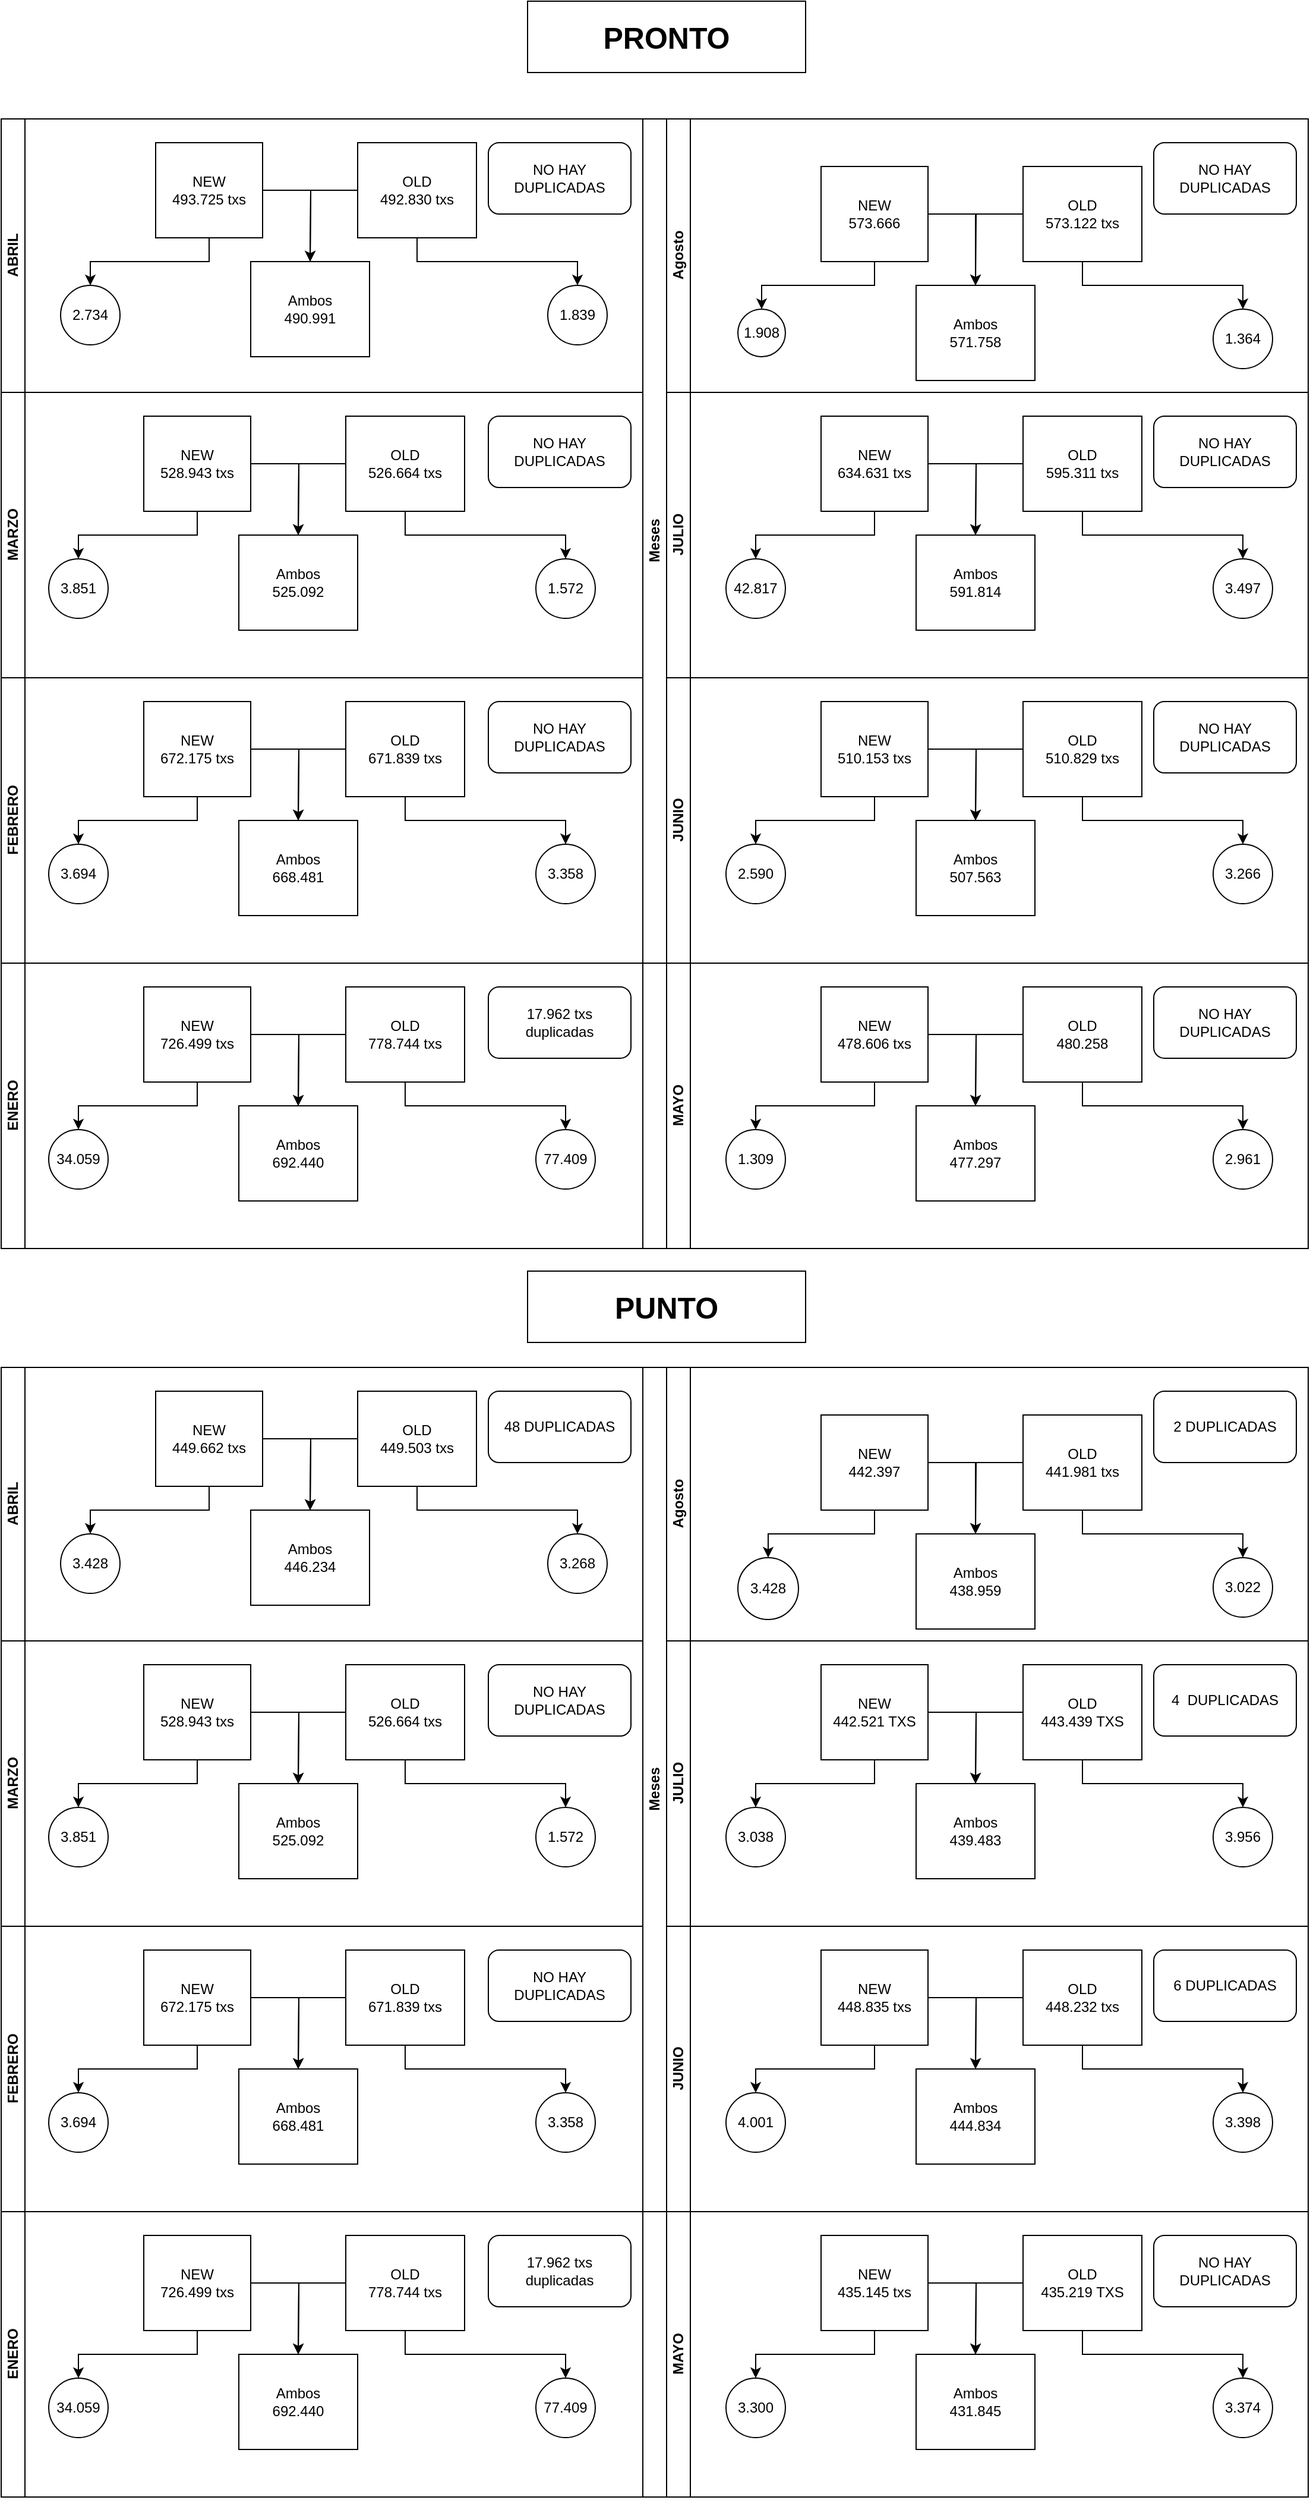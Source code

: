 <mxfile version="21.7.5" type="github">
  <diagram id="prtHgNgQTEPvFCAcTncT" name="Page-1">
    <mxGraphModel dx="1416" dy="818" grid="0" gridSize="10" guides="1" tooltips="1" connect="1" arrows="1" fold="1" page="0" pageScale="1" pageWidth="827" pageHeight="1169" background="#FFFFFF" math="0" shadow="0">
      <root>
        <mxCell id="0" />
        <mxCell id="1" parent="0" />
        <mxCell id="dNxyNK7c78bLwvsdeMH5-19" value="Meses" style="swimlane;html=1;childLayout=stackLayout;resizeParent=1;resizeParentMax=0;horizontal=0;startSize=20;horizontalStack=0;" parent="1" vertex="1">
          <mxGeometry x="120" y="130" width="560" height="710" as="geometry" />
        </mxCell>
        <mxCell id="dNxyNK7c78bLwvsdeMH5-20" value="Agosto" style="swimlane;html=1;startSize=20;horizontal=0;" parent="dNxyNK7c78bLwvsdeMH5-19" vertex="1">
          <mxGeometry x="20" width="540" height="230" as="geometry">
            <mxRectangle x="20" width="430" height="30" as="alternateBounds" />
          </mxGeometry>
        </mxCell>
        <mxCell id="dNxyNK7c78bLwvsdeMH5-23" value="1.908" style="ellipse;whiteSpace=wrap;html=1;" parent="dNxyNK7c78bLwvsdeMH5-20" vertex="1">
          <mxGeometry x="60" y="160" width="40" height="40" as="geometry" />
        </mxCell>
        <mxCell id="cmb3pofcOGrc_Z4E56Mk-3" style="edgeStyle=orthogonalEdgeStyle;rounded=0;orthogonalLoop=1;jettySize=auto;html=1;exitX=0.5;exitY=1;exitDx=0;exitDy=0;entryX=0.5;entryY=0;entryDx=0;entryDy=0;" parent="dNxyNK7c78bLwvsdeMH5-20" source="dNxyNK7c78bLwvsdeMH5-24" target="dNxyNK7c78bLwvsdeMH5-23" edge="1">
          <mxGeometry relative="1" as="geometry" />
        </mxCell>
        <mxCell id="cmb3pofcOGrc_Z4E56Mk-10" style="edgeStyle=orthogonalEdgeStyle;rounded=0;orthogonalLoop=1;jettySize=auto;html=1;exitX=1;exitY=0.5;exitDx=0;exitDy=0;entryX=0.5;entryY=0;entryDx=0;entryDy=0;" parent="dNxyNK7c78bLwvsdeMH5-20" source="dNxyNK7c78bLwvsdeMH5-24" target="cmb3pofcOGrc_Z4E56Mk-6" edge="1">
          <mxGeometry relative="1" as="geometry" />
        </mxCell>
        <mxCell id="dNxyNK7c78bLwvsdeMH5-24" value="NEW&lt;br&gt;573.666" style="rounded=0;whiteSpace=wrap;html=1;fontFamily=Helvetica;fontSize=12;fontColor=#000000;align=center;" parent="dNxyNK7c78bLwvsdeMH5-20" vertex="1">
          <mxGeometry x="130" y="40" width="90" height="80" as="geometry" />
        </mxCell>
        <mxCell id="cmb3pofcOGrc_Z4E56Mk-5" style="edgeStyle=orthogonalEdgeStyle;rounded=0;orthogonalLoop=1;jettySize=auto;html=1;exitX=0.5;exitY=1;exitDx=0;exitDy=0;entryX=0.5;entryY=0;entryDx=0;entryDy=0;" parent="dNxyNK7c78bLwvsdeMH5-20" source="dNxyNK7c78bLwvsdeMH5-30" target="dNxyNK7c78bLwvsdeMH5-32" edge="1">
          <mxGeometry relative="1" as="geometry" />
        </mxCell>
        <mxCell id="cmb3pofcOGrc_Z4E56Mk-11" style="edgeStyle=orthogonalEdgeStyle;rounded=0;orthogonalLoop=1;jettySize=auto;html=1;exitX=0;exitY=0.5;exitDx=0;exitDy=0;" parent="dNxyNK7c78bLwvsdeMH5-20" source="dNxyNK7c78bLwvsdeMH5-30" edge="1">
          <mxGeometry relative="1" as="geometry">
            <mxPoint x="260" y="140" as="targetPoint" />
          </mxGeometry>
        </mxCell>
        <mxCell id="dNxyNK7c78bLwvsdeMH5-30" value="OLD&lt;br&gt;573.122&amp;nbsp;txs" style="rounded=0;whiteSpace=wrap;html=1;fontFamily=Helvetica;fontSize=12;fontColor=#000000;align=center;" parent="dNxyNK7c78bLwvsdeMH5-20" vertex="1">
          <mxGeometry x="300" y="40" width="100" height="80" as="geometry" />
        </mxCell>
        <mxCell id="dNxyNK7c78bLwvsdeMH5-32" value="1.364" style="ellipse;whiteSpace=wrap;html=1;" parent="dNxyNK7c78bLwvsdeMH5-20" vertex="1">
          <mxGeometry x="460" y="160" width="50" height="50" as="geometry" />
        </mxCell>
        <mxCell id="cmb3pofcOGrc_Z4E56Mk-6" value="Ambos&lt;br&gt;571.758" style="rounded=0;whiteSpace=wrap;html=1;fontFamily=Helvetica;fontSize=12;fontColor=#000000;align=center;" parent="dNxyNK7c78bLwvsdeMH5-20" vertex="1">
          <mxGeometry x="210" y="140" width="100" height="80" as="geometry" />
        </mxCell>
        <mxCell id="cmb3pofcOGrc_Z4E56Mk-22" value="NO HAY DUPLICADAS" style="rounded=1;whiteSpace=wrap;html=1;" parent="dNxyNK7c78bLwvsdeMH5-20" vertex="1">
          <mxGeometry x="410" y="20" width="120" height="60" as="geometry" />
        </mxCell>
        <mxCell id="dNxyNK7c78bLwvsdeMH5-21" value="JULIO&lt;br&gt;" style="swimlane;html=1;startSize=20;horizontal=0;" parent="dNxyNK7c78bLwvsdeMH5-19" vertex="1">
          <mxGeometry x="20" y="230" width="540" height="240" as="geometry" />
        </mxCell>
        <mxCell id="cmb3pofcOGrc_Z4E56Mk-13" value="42.817" style="ellipse;whiteSpace=wrap;html=1;" parent="dNxyNK7c78bLwvsdeMH5-21" vertex="1">
          <mxGeometry x="50" y="140" width="50" height="50" as="geometry" />
        </mxCell>
        <mxCell id="cmb3pofcOGrc_Z4E56Mk-14" style="edgeStyle=orthogonalEdgeStyle;rounded=0;orthogonalLoop=1;jettySize=auto;html=1;exitX=0.5;exitY=1;exitDx=0;exitDy=0;entryX=0.5;entryY=0;entryDx=0;entryDy=0;" parent="dNxyNK7c78bLwvsdeMH5-21" source="cmb3pofcOGrc_Z4E56Mk-16" target="cmb3pofcOGrc_Z4E56Mk-13" edge="1">
          <mxGeometry relative="1" as="geometry" />
        </mxCell>
        <mxCell id="cmb3pofcOGrc_Z4E56Mk-15" style="edgeStyle=orthogonalEdgeStyle;rounded=0;orthogonalLoop=1;jettySize=auto;html=1;exitX=1;exitY=0.5;exitDx=0;exitDy=0;entryX=0.5;entryY=0;entryDx=0;entryDy=0;" parent="dNxyNK7c78bLwvsdeMH5-21" source="cmb3pofcOGrc_Z4E56Mk-16" edge="1">
          <mxGeometry relative="1" as="geometry">
            <mxPoint x="260" y="120" as="targetPoint" />
          </mxGeometry>
        </mxCell>
        <mxCell id="cmb3pofcOGrc_Z4E56Mk-16" value="NEW&lt;br&gt;634.631 txs" style="rounded=0;whiteSpace=wrap;html=1;fontFamily=Helvetica;fontSize=12;fontColor=#000000;align=center;" parent="dNxyNK7c78bLwvsdeMH5-21" vertex="1">
          <mxGeometry x="130" y="20" width="90" height="80" as="geometry" />
        </mxCell>
        <mxCell id="cmb3pofcOGrc_Z4E56Mk-18" style="edgeStyle=orthogonalEdgeStyle;rounded=0;orthogonalLoop=1;jettySize=auto;html=1;exitX=0;exitY=0.5;exitDx=0;exitDy=0;" parent="dNxyNK7c78bLwvsdeMH5-21" source="cmb3pofcOGrc_Z4E56Mk-19" edge="1">
          <mxGeometry relative="1" as="geometry">
            <mxPoint x="260" y="120" as="targetPoint" />
          </mxGeometry>
        </mxCell>
        <mxCell id="cmb3pofcOGrc_Z4E56Mk-19" value="OLD&lt;br&gt;595.311 txs" style="rounded=0;whiteSpace=wrap;html=1;fontFamily=Helvetica;fontSize=12;fontColor=#000000;align=center;" parent="dNxyNK7c78bLwvsdeMH5-21" vertex="1">
          <mxGeometry x="300" y="20" width="100" height="80" as="geometry" />
        </mxCell>
        <mxCell id="cmb3pofcOGrc_Z4E56Mk-20" value="3.497" style="ellipse;whiteSpace=wrap;html=1;" parent="dNxyNK7c78bLwvsdeMH5-21" vertex="1">
          <mxGeometry x="460" y="140" width="50" height="50" as="geometry" />
        </mxCell>
        <mxCell id="cmb3pofcOGrc_Z4E56Mk-17" style="edgeStyle=orthogonalEdgeStyle;rounded=0;orthogonalLoop=1;jettySize=auto;html=1;exitX=0.5;exitY=1;exitDx=0;exitDy=0;entryX=0.5;entryY=0;entryDx=0;entryDy=0;" parent="dNxyNK7c78bLwvsdeMH5-21" source="cmb3pofcOGrc_Z4E56Mk-19" target="cmb3pofcOGrc_Z4E56Mk-20" edge="1">
          <mxGeometry relative="1" as="geometry" />
        </mxCell>
        <mxCell id="cmb3pofcOGrc_Z4E56Mk-23" value="NO HAY DUPLICADAS" style="rounded=1;whiteSpace=wrap;html=1;" parent="dNxyNK7c78bLwvsdeMH5-21" vertex="1">
          <mxGeometry x="410" y="20" width="120" height="60" as="geometry" />
        </mxCell>
        <mxCell id="cmb3pofcOGrc_Z4E56Mk-24" value="Ambos&lt;br&gt;591.814" style="rounded=0;whiteSpace=wrap;html=1;fontFamily=Helvetica;fontSize=12;fontColor=#000000;align=center;" parent="dNxyNK7c78bLwvsdeMH5-21" vertex="1">
          <mxGeometry x="210" y="120" width="100" height="80" as="geometry" />
        </mxCell>
        <mxCell id="dNxyNK7c78bLwvsdeMH5-22" value="JUNIO" style="swimlane;html=1;startSize=20;horizontal=0;" parent="dNxyNK7c78bLwvsdeMH5-19" vertex="1">
          <mxGeometry x="20" y="470" width="540" height="240" as="geometry" />
        </mxCell>
        <mxCell id="cmb3pofcOGrc_Z4E56Mk-25" value="2.590" style="ellipse;whiteSpace=wrap;html=1;" parent="dNxyNK7c78bLwvsdeMH5-22" vertex="1">
          <mxGeometry x="50" y="140" width="50" height="50" as="geometry" />
        </mxCell>
        <mxCell id="cmb3pofcOGrc_Z4E56Mk-26" style="edgeStyle=orthogonalEdgeStyle;rounded=0;orthogonalLoop=1;jettySize=auto;html=1;exitX=0.5;exitY=1;exitDx=0;exitDy=0;entryX=0.5;entryY=0;entryDx=0;entryDy=0;" parent="dNxyNK7c78bLwvsdeMH5-22" source="cmb3pofcOGrc_Z4E56Mk-28" target="cmb3pofcOGrc_Z4E56Mk-25" edge="1">
          <mxGeometry relative="1" as="geometry" />
        </mxCell>
        <mxCell id="cmb3pofcOGrc_Z4E56Mk-27" style="edgeStyle=orthogonalEdgeStyle;rounded=0;orthogonalLoop=1;jettySize=auto;html=1;exitX=1;exitY=0.5;exitDx=0;exitDy=0;entryX=0.5;entryY=0;entryDx=0;entryDy=0;" parent="dNxyNK7c78bLwvsdeMH5-22" source="cmb3pofcOGrc_Z4E56Mk-28" edge="1">
          <mxGeometry relative="1" as="geometry">
            <mxPoint x="260" y="120" as="targetPoint" />
          </mxGeometry>
        </mxCell>
        <mxCell id="cmb3pofcOGrc_Z4E56Mk-28" value="NEW&lt;br&gt;510.153 txs" style="rounded=0;whiteSpace=wrap;html=1;fontFamily=Helvetica;fontSize=12;fontColor=#000000;align=center;" parent="dNxyNK7c78bLwvsdeMH5-22" vertex="1">
          <mxGeometry x="130" y="20" width="90" height="80" as="geometry" />
        </mxCell>
        <mxCell id="cmb3pofcOGrc_Z4E56Mk-29" style="edgeStyle=orthogonalEdgeStyle;rounded=0;orthogonalLoop=1;jettySize=auto;html=1;exitX=0;exitY=0.5;exitDx=0;exitDy=0;" parent="dNxyNK7c78bLwvsdeMH5-22" source="cmb3pofcOGrc_Z4E56Mk-30" edge="1">
          <mxGeometry relative="1" as="geometry">
            <mxPoint x="260" y="120" as="targetPoint" />
          </mxGeometry>
        </mxCell>
        <mxCell id="cmb3pofcOGrc_Z4E56Mk-30" value="OLD&lt;br&gt;510.829 txs" style="rounded=0;whiteSpace=wrap;html=1;fontFamily=Helvetica;fontSize=12;fontColor=#000000;align=center;" parent="dNxyNK7c78bLwvsdeMH5-22" vertex="1">
          <mxGeometry x="300" y="20" width="100" height="80" as="geometry" />
        </mxCell>
        <mxCell id="cmb3pofcOGrc_Z4E56Mk-31" value="3.266" style="ellipse;whiteSpace=wrap;html=1;" parent="dNxyNK7c78bLwvsdeMH5-22" vertex="1">
          <mxGeometry x="460" y="140" width="50" height="50" as="geometry" />
        </mxCell>
        <mxCell id="cmb3pofcOGrc_Z4E56Mk-32" style="edgeStyle=orthogonalEdgeStyle;rounded=0;orthogonalLoop=1;jettySize=auto;html=1;exitX=0.5;exitY=1;exitDx=0;exitDy=0;entryX=0.5;entryY=0;entryDx=0;entryDy=0;" parent="dNxyNK7c78bLwvsdeMH5-22" source="cmb3pofcOGrc_Z4E56Mk-30" target="cmb3pofcOGrc_Z4E56Mk-31" edge="1">
          <mxGeometry relative="1" as="geometry" />
        </mxCell>
        <mxCell id="cmb3pofcOGrc_Z4E56Mk-33" value="NO HAY DUPLICADAS" style="rounded=1;whiteSpace=wrap;html=1;" parent="dNxyNK7c78bLwvsdeMH5-22" vertex="1">
          <mxGeometry x="410" y="20" width="120" height="60" as="geometry" />
        </mxCell>
        <mxCell id="cmb3pofcOGrc_Z4E56Mk-34" value="Ambos&lt;br&gt;507.563" style="rounded=0;whiteSpace=wrap;html=1;fontFamily=Helvetica;fontSize=12;fontColor=#000000;align=center;" parent="dNxyNK7c78bLwvsdeMH5-22" vertex="1">
          <mxGeometry x="210" y="120" width="100" height="80" as="geometry" />
        </mxCell>
        <mxCell id="cmb3pofcOGrc_Z4E56Mk-35" value="MAYO" style="swimlane;html=1;startSize=20;horizontal=0;" parent="1" vertex="1">
          <mxGeometry x="140" y="840" width="540" height="240" as="geometry" />
        </mxCell>
        <mxCell id="cmb3pofcOGrc_Z4E56Mk-36" value="1.309" style="ellipse;whiteSpace=wrap;html=1;" parent="cmb3pofcOGrc_Z4E56Mk-35" vertex="1">
          <mxGeometry x="50" y="140" width="50" height="50" as="geometry" />
        </mxCell>
        <mxCell id="cmb3pofcOGrc_Z4E56Mk-37" style="edgeStyle=orthogonalEdgeStyle;rounded=0;orthogonalLoop=1;jettySize=auto;html=1;exitX=0.5;exitY=1;exitDx=0;exitDy=0;entryX=0.5;entryY=0;entryDx=0;entryDy=0;" parent="cmb3pofcOGrc_Z4E56Mk-35" source="cmb3pofcOGrc_Z4E56Mk-39" target="cmb3pofcOGrc_Z4E56Mk-36" edge="1">
          <mxGeometry relative="1" as="geometry" />
        </mxCell>
        <mxCell id="cmb3pofcOGrc_Z4E56Mk-38" style="edgeStyle=orthogonalEdgeStyle;rounded=0;orthogonalLoop=1;jettySize=auto;html=1;exitX=1;exitY=0.5;exitDx=0;exitDy=0;entryX=0.5;entryY=0;entryDx=0;entryDy=0;" parent="cmb3pofcOGrc_Z4E56Mk-35" source="cmb3pofcOGrc_Z4E56Mk-39" edge="1">
          <mxGeometry relative="1" as="geometry">
            <mxPoint x="260" y="120" as="targetPoint" />
          </mxGeometry>
        </mxCell>
        <mxCell id="cmb3pofcOGrc_Z4E56Mk-39" value="NEW&lt;br&gt;478.606 txs" style="rounded=0;whiteSpace=wrap;html=1;fontFamily=Helvetica;fontSize=12;fontColor=#000000;align=center;" parent="cmb3pofcOGrc_Z4E56Mk-35" vertex="1">
          <mxGeometry x="130" y="20" width="90" height="80" as="geometry" />
        </mxCell>
        <mxCell id="cmb3pofcOGrc_Z4E56Mk-40" style="edgeStyle=orthogonalEdgeStyle;rounded=0;orthogonalLoop=1;jettySize=auto;html=1;exitX=0;exitY=0.5;exitDx=0;exitDy=0;" parent="cmb3pofcOGrc_Z4E56Mk-35" source="cmb3pofcOGrc_Z4E56Mk-41" edge="1">
          <mxGeometry relative="1" as="geometry">
            <mxPoint x="260" y="120" as="targetPoint" />
          </mxGeometry>
        </mxCell>
        <mxCell id="cmb3pofcOGrc_Z4E56Mk-41" value="OLD&lt;br&gt;480.258" style="rounded=0;whiteSpace=wrap;html=1;fontFamily=Helvetica;fontSize=12;fontColor=#000000;align=center;" parent="cmb3pofcOGrc_Z4E56Mk-35" vertex="1">
          <mxGeometry x="300" y="20" width="100" height="80" as="geometry" />
        </mxCell>
        <mxCell id="cmb3pofcOGrc_Z4E56Mk-42" value="2.961" style="ellipse;whiteSpace=wrap;html=1;" parent="cmb3pofcOGrc_Z4E56Mk-35" vertex="1">
          <mxGeometry x="460" y="140" width="50" height="50" as="geometry" />
        </mxCell>
        <mxCell id="cmb3pofcOGrc_Z4E56Mk-43" style="edgeStyle=orthogonalEdgeStyle;rounded=0;orthogonalLoop=1;jettySize=auto;html=1;exitX=0.5;exitY=1;exitDx=0;exitDy=0;entryX=0.5;entryY=0;entryDx=0;entryDy=0;" parent="cmb3pofcOGrc_Z4E56Mk-35" source="cmb3pofcOGrc_Z4E56Mk-41" target="cmb3pofcOGrc_Z4E56Mk-42" edge="1">
          <mxGeometry relative="1" as="geometry" />
        </mxCell>
        <mxCell id="cmb3pofcOGrc_Z4E56Mk-44" value="NO HAY DUPLICADAS" style="rounded=1;whiteSpace=wrap;html=1;" parent="cmb3pofcOGrc_Z4E56Mk-35" vertex="1">
          <mxGeometry x="410" y="20" width="120" height="60" as="geometry" />
        </mxCell>
        <mxCell id="cmb3pofcOGrc_Z4E56Mk-45" value="Ambos&lt;br&gt;477.297" style="rounded=0;whiteSpace=wrap;html=1;fontFamily=Helvetica;fontSize=12;fontColor=#000000;align=center;" parent="cmb3pofcOGrc_Z4E56Mk-35" vertex="1">
          <mxGeometry x="210" y="120" width="100" height="80" as="geometry" />
        </mxCell>
        <mxCell id="cmb3pofcOGrc_Z4E56Mk-46" value="ABRIL" style="swimlane;html=1;startSize=20;horizontal=0;" parent="1" vertex="1">
          <mxGeometry x="-420" y="130" width="540" height="230" as="geometry" />
        </mxCell>
        <mxCell id="cmb3pofcOGrc_Z4E56Mk-47" value="2.734" style="ellipse;whiteSpace=wrap;html=1;" parent="cmb3pofcOGrc_Z4E56Mk-46" vertex="1">
          <mxGeometry x="50" y="140" width="50" height="50" as="geometry" />
        </mxCell>
        <mxCell id="cmb3pofcOGrc_Z4E56Mk-48" style="edgeStyle=orthogonalEdgeStyle;rounded=0;orthogonalLoop=1;jettySize=auto;html=1;exitX=0.5;exitY=1;exitDx=0;exitDy=0;entryX=0.5;entryY=0;entryDx=0;entryDy=0;" parent="cmb3pofcOGrc_Z4E56Mk-46" source="cmb3pofcOGrc_Z4E56Mk-50" target="cmb3pofcOGrc_Z4E56Mk-47" edge="1">
          <mxGeometry relative="1" as="geometry" />
        </mxCell>
        <mxCell id="cmb3pofcOGrc_Z4E56Mk-49" style="edgeStyle=orthogonalEdgeStyle;rounded=0;orthogonalLoop=1;jettySize=auto;html=1;exitX=1;exitY=0.5;exitDx=0;exitDy=0;entryX=0.5;entryY=0;entryDx=0;entryDy=0;" parent="cmb3pofcOGrc_Z4E56Mk-46" source="cmb3pofcOGrc_Z4E56Mk-50" edge="1">
          <mxGeometry relative="1" as="geometry">
            <mxPoint x="260" y="120" as="targetPoint" />
          </mxGeometry>
        </mxCell>
        <mxCell id="cmb3pofcOGrc_Z4E56Mk-50" value="NEW&lt;br&gt;493.725 txs" style="rounded=0;whiteSpace=wrap;html=1;fontFamily=Helvetica;fontSize=12;fontColor=#000000;align=center;" parent="cmb3pofcOGrc_Z4E56Mk-46" vertex="1">
          <mxGeometry x="130" y="20" width="90" height="80" as="geometry" />
        </mxCell>
        <mxCell id="cmb3pofcOGrc_Z4E56Mk-51" style="edgeStyle=orthogonalEdgeStyle;rounded=0;orthogonalLoop=1;jettySize=auto;html=1;exitX=0;exitY=0.5;exitDx=0;exitDy=0;" parent="cmb3pofcOGrc_Z4E56Mk-46" source="cmb3pofcOGrc_Z4E56Mk-52" edge="1">
          <mxGeometry relative="1" as="geometry">
            <mxPoint x="260" y="120" as="targetPoint" />
          </mxGeometry>
        </mxCell>
        <mxCell id="cmb3pofcOGrc_Z4E56Mk-52" value="OLD&lt;br&gt;492.830 txs" style="rounded=0;whiteSpace=wrap;html=1;fontFamily=Helvetica;fontSize=12;fontColor=#000000;align=center;" parent="cmb3pofcOGrc_Z4E56Mk-46" vertex="1">
          <mxGeometry x="300" y="20" width="100" height="80" as="geometry" />
        </mxCell>
        <mxCell id="cmb3pofcOGrc_Z4E56Mk-53" value="1.839" style="ellipse;whiteSpace=wrap;html=1;" parent="cmb3pofcOGrc_Z4E56Mk-46" vertex="1">
          <mxGeometry x="460" y="140" width="50" height="50" as="geometry" />
        </mxCell>
        <mxCell id="cmb3pofcOGrc_Z4E56Mk-54" style="edgeStyle=orthogonalEdgeStyle;rounded=0;orthogonalLoop=1;jettySize=auto;html=1;exitX=0.5;exitY=1;exitDx=0;exitDy=0;entryX=0.5;entryY=0;entryDx=0;entryDy=0;" parent="cmb3pofcOGrc_Z4E56Mk-46" source="cmb3pofcOGrc_Z4E56Mk-52" target="cmb3pofcOGrc_Z4E56Mk-53" edge="1">
          <mxGeometry relative="1" as="geometry" />
        </mxCell>
        <mxCell id="cmb3pofcOGrc_Z4E56Mk-55" value="NO HAY DUPLICADAS" style="rounded=1;whiteSpace=wrap;html=1;" parent="cmb3pofcOGrc_Z4E56Mk-46" vertex="1">
          <mxGeometry x="410" y="20" width="120" height="60" as="geometry" />
        </mxCell>
        <mxCell id="cmb3pofcOGrc_Z4E56Mk-56" value="Ambos&lt;br&gt;490.991" style="rounded=0;whiteSpace=wrap;html=1;fontFamily=Helvetica;fontSize=12;fontColor=#000000;align=center;" parent="cmb3pofcOGrc_Z4E56Mk-46" vertex="1">
          <mxGeometry x="210" y="120" width="100" height="80" as="geometry" />
        </mxCell>
        <mxCell id="cmb3pofcOGrc_Z4E56Mk-57" value="MARZO" style="swimlane;html=1;startSize=20;horizontal=0;" parent="1" vertex="1">
          <mxGeometry x="-420" y="360" width="540" height="240" as="geometry">
            <mxRectangle x="-420" y="120" width="40" height="70" as="alternateBounds" />
          </mxGeometry>
        </mxCell>
        <mxCell id="cmb3pofcOGrc_Z4E56Mk-58" value="3.851" style="ellipse;whiteSpace=wrap;html=1;" parent="cmb3pofcOGrc_Z4E56Mk-57" vertex="1">
          <mxGeometry x="40" y="140" width="50" height="50" as="geometry" />
        </mxCell>
        <mxCell id="cmb3pofcOGrc_Z4E56Mk-59" style="edgeStyle=orthogonalEdgeStyle;rounded=0;orthogonalLoop=1;jettySize=auto;html=1;exitX=0.5;exitY=1;exitDx=0;exitDy=0;entryX=0.5;entryY=0;entryDx=0;entryDy=0;" parent="cmb3pofcOGrc_Z4E56Mk-57" source="cmb3pofcOGrc_Z4E56Mk-61" target="cmb3pofcOGrc_Z4E56Mk-58" edge="1">
          <mxGeometry relative="1" as="geometry" />
        </mxCell>
        <mxCell id="cmb3pofcOGrc_Z4E56Mk-60" style="edgeStyle=orthogonalEdgeStyle;rounded=0;orthogonalLoop=1;jettySize=auto;html=1;exitX=1;exitY=0.5;exitDx=0;exitDy=0;entryX=0.5;entryY=0;entryDx=0;entryDy=0;" parent="cmb3pofcOGrc_Z4E56Mk-57" source="cmb3pofcOGrc_Z4E56Mk-61" edge="1">
          <mxGeometry relative="1" as="geometry">
            <mxPoint x="250" y="120" as="targetPoint" />
          </mxGeometry>
        </mxCell>
        <mxCell id="cmb3pofcOGrc_Z4E56Mk-61" value="NEW&lt;br&gt;528.943 txs" style="rounded=0;whiteSpace=wrap;html=1;fontFamily=Helvetica;fontSize=12;fontColor=#000000;align=center;" parent="cmb3pofcOGrc_Z4E56Mk-57" vertex="1">
          <mxGeometry x="120" y="20" width="90" height="80" as="geometry" />
        </mxCell>
        <mxCell id="cmb3pofcOGrc_Z4E56Mk-62" style="edgeStyle=orthogonalEdgeStyle;rounded=0;orthogonalLoop=1;jettySize=auto;html=1;exitX=0;exitY=0.5;exitDx=0;exitDy=0;" parent="cmb3pofcOGrc_Z4E56Mk-57" source="cmb3pofcOGrc_Z4E56Mk-63" edge="1">
          <mxGeometry relative="1" as="geometry">
            <mxPoint x="250" y="120" as="targetPoint" />
          </mxGeometry>
        </mxCell>
        <mxCell id="cmb3pofcOGrc_Z4E56Mk-63" value="OLD&lt;br&gt;526.664 txs" style="rounded=0;whiteSpace=wrap;html=1;fontFamily=Helvetica;fontSize=12;fontColor=#000000;align=center;" parent="cmb3pofcOGrc_Z4E56Mk-57" vertex="1">
          <mxGeometry x="290" y="20" width="100" height="80" as="geometry" />
        </mxCell>
        <mxCell id="cmb3pofcOGrc_Z4E56Mk-64" value="1.572" style="ellipse;whiteSpace=wrap;html=1;" parent="cmb3pofcOGrc_Z4E56Mk-57" vertex="1">
          <mxGeometry x="450" y="140" width="50" height="50" as="geometry" />
        </mxCell>
        <mxCell id="cmb3pofcOGrc_Z4E56Mk-65" style="edgeStyle=orthogonalEdgeStyle;rounded=0;orthogonalLoop=1;jettySize=auto;html=1;exitX=0.5;exitY=1;exitDx=0;exitDy=0;entryX=0.5;entryY=0;entryDx=0;entryDy=0;" parent="cmb3pofcOGrc_Z4E56Mk-57" source="cmb3pofcOGrc_Z4E56Mk-63" target="cmb3pofcOGrc_Z4E56Mk-64" edge="1">
          <mxGeometry relative="1" as="geometry" />
        </mxCell>
        <mxCell id="cmb3pofcOGrc_Z4E56Mk-66" value="NO HAY DUPLICADAS" style="rounded=1;whiteSpace=wrap;html=1;" parent="cmb3pofcOGrc_Z4E56Mk-57" vertex="1">
          <mxGeometry x="410" y="20" width="120" height="60" as="geometry" />
        </mxCell>
        <mxCell id="cmb3pofcOGrc_Z4E56Mk-67" value="Ambos&lt;br&gt;525.092" style="rounded=0;whiteSpace=wrap;html=1;fontFamily=Helvetica;fontSize=12;fontColor=#000000;align=center;" parent="cmb3pofcOGrc_Z4E56Mk-57" vertex="1">
          <mxGeometry x="200" y="120" width="100" height="80" as="geometry" />
        </mxCell>
        <mxCell id="cmb3pofcOGrc_Z4E56Mk-68" value="FEBRERO" style="swimlane;html=1;startSize=20;horizontal=0;" parent="1" vertex="1">
          <mxGeometry x="-420" y="600" width="540" height="240" as="geometry">
            <mxRectangle x="-420" y="120" width="40" height="70" as="alternateBounds" />
          </mxGeometry>
        </mxCell>
        <mxCell id="cmb3pofcOGrc_Z4E56Mk-69" value="3.694" style="ellipse;whiteSpace=wrap;html=1;" parent="cmb3pofcOGrc_Z4E56Mk-68" vertex="1">
          <mxGeometry x="40" y="140" width="50" height="50" as="geometry" />
        </mxCell>
        <mxCell id="cmb3pofcOGrc_Z4E56Mk-70" style="edgeStyle=orthogonalEdgeStyle;rounded=0;orthogonalLoop=1;jettySize=auto;html=1;exitX=0.5;exitY=1;exitDx=0;exitDy=0;entryX=0.5;entryY=0;entryDx=0;entryDy=0;" parent="cmb3pofcOGrc_Z4E56Mk-68" source="cmb3pofcOGrc_Z4E56Mk-72" target="cmb3pofcOGrc_Z4E56Mk-69" edge="1">
          <mxGeometry relative="1" as="geometry" />
        </mxCell>
        <mxCell id="cmb3pofcOGrc_Z4E56Mk-71" style="edgeStyle=orthogonalEdgeStyle;rounded=0;orthogonalLoop=1;jettySize=auto;html=1;exitX=1;exitY=0.5;exitDx=0;exitDy=0;entryX=0.5;entryY=0;entryDx=0;entryDy=0;" parent="cmb3pofcOGrc_Z4E56Mk-68" source="cmb3pofcOGrc_Z4E56Mk-72" edge="1">
          <mxGeometry relative="1" as="geometry">
            <mxPoint x="250" y="120" as="targetPoint" />
          </mxGeometry>
        </mxCell>
        <mxCell id="cmb3pofcOGrc_Z4E56Mk-72" value="NEW&lt;br&gt;672.175 txs" style="rounded=0;whiteSpace=wrap;html=1;fontFamily=Helvetica;fontSize=12;fontColor=#000000;align=center;" parent="cmb3pofcOGrc_Z4E56Mk-68" vertex="1">
          <mxGeometry x="120" y="20" width="90" height="80" as="geometry" />
        </mxCell>
        <mxCell id="cmb3pofcOGrc_Z4E56Mk-73" style="edgeStyle=orthogonalEdgeStyle;rounded=0;orthogonalLoop=1;jettySize=auto;html=1;exitX=0;exitY=0.5;exitDx=0;exitDy=0;" parent="cmb3pofcOGrc_Z4E56Mk-68" source="cmb3pofcOGrc_Z4E56Mk-74" edge="1">
          <mxGeometry relative="1" as="geometry">
            <mxPoint x="250" y="120" as="targetPoint" />
          </mxGeometry>
        </mxCell>
        <mxCell id="cmb3pofcOGrc_Z4E56Mk-74" value="OLD&lt;br&gt;671.839&amp;nbsp;txs" style="rounded=0;whiteSpace=wrap;html=1;fontFamily=Helvetica;fontSize=12;fontColor=#000000;align=center;" parent="cmb3pofcOGrc_Z4E56Mk-68" vertex="1">
          <mxGeometry x="290" y="20" width="100" height="80" as="geometry" />
        </mxCell>
        <mxCell id="cmb3pofcOGrc_Z4E56Mk-75" value="3.358" style="ellipse;whiteSpace=wrap;html=1;" parent="cmb3pofcOGrc_Z4E56Mk-68" vertex="1">
          <mxGeometry x="450" y="140" width="50" height="50" as="geometry" />
        </mxCell>
        <mxCell id="cmb3pofcOGrc_Z4E56Mk-76" style="edgeStyle=orthogonalEdgeStyle;rounded=0;orthogonalLoop=1;jettySize=auto;html=1;exitX=0.5;exitY=1;exitDx=0;exitDy=0;entryX=0.5;entryY=0;entryDx=0;entryDy=0;" parent="cmb3pofcOGrc_Z4E56Mk-68" source="cmb3pofcOGrc_Z4E56Mk-74" target="cmb3pofcOGrc_Z4E56Mk-75" edge="1">
          <mxGeometry relative="1" as="geometry" />
        </mxCell>
        <mxCell id="cmb3pofcOGrc_Z4E56Mk-77" value="NO HAY DUPLICADAS" style="rounded=1;whiteSpace=wrap;html=1;" parent="cmb3pofcOGrc_Z4E56Mk-68" vertex="1">
          <mxGeometry x="410" y="20" width="120" height="60" as="geometry" />
        </mxCell>
        <mxCell id="cmb3pofcOGrc_Z4E56Mk-78" value="Ambos&lt;br&gt;668.481" style="rounded=0;whiteSpace=wrap;html=1;fontFamily=Helvetica;fontSize=12;fontColor=#000000;align=center;" parent="cmb3pofcOGrc_Z4E56Mk-68" vertex="1">
          <mxGeometry x="200" y="120" width="100" height="80" as="geometry" />
        </mxCell>
        <mxCell id="cmb3pofcOGrc_Z4E56Mk-79" value="ENERO" style="swimlane;html=1;startSize=20;horizontal=0;" parent="1" vertex="1">
          <mxGeometry x="-420" y="840" width="540" height="240" as="geometry">
            <mxRectangle x="-420" y="120" width="40" height="70" as="alternateBounds" />
          </mxGeometry>
        </mxCell>
        <mxCell id="cmb3pofcOGrc_Z4E56Mk-80" value="34.059" style="ellipse;whiteSpace=wrap;html=1;" parent="cmb3pofcOGrc_Z4E56Mk-79" vertex="1">
          <mxGeometry x="40" y="140" width="50" height="50" as="geometry" />
        </mxCell>
        <mxCell id="cmb3pofcOGrc_Z4E56Mk-81" style="edgeStyle=orthogonalEdgeStyle;rounded=0;orthogonalLoop=1;jettySize=auto;html=1;exitX=0.5;exitY=1;exitDx=0;exitDy=0;entryX=0.5;entryY=0;entryDx=0;entryDy=0;" parent="cmb3pofcOGrc_Z4E56Mk-79" source="cmb3pofcOGrc_Z4E56Mk-83" target="cmb3pofcOGrc_Z4E56Mk-80" edge="1">
          <mxGeometry relative="1" as="geometry" />
        </mxCell>
        <mxCell id="cmb3pofcOGrc_Z4E56Mk-82" style="edgeStyle=orthogonalEdgeStyle;rounded=0;orthogonalLoop=1;jettySize=auto;html=1;exitX=1;exitY=0.5;exitDx=0;exitDy=0;entryX=0.5;entryY=0;entryDx=0;entryDy=0;" parent="cmb3pofcOGrc_Z4E56Mk-79" source="cmb3pofcOGrc_Z4E56Mk-83" edge="1">
          <mxGeometry relative="1" as="geometry">
            <mxPoint x="250" y="120" as="targetPoint" />
          </mxGeometry>
        </mxCell>
        <mxCell id="cmb3pofcOGrc_Z4E56Mk-83" value="NEW&lt;br&gt;726.499 txs" style="rounded=0;whiteSpace=wrap;html=1;fontFamily=Helvetica;fontSize=12;fontColor=#000000;align=center;" parent="cmb3pofcOGrc_Z4E56Mk-79" vertex="1">
          <mxGeometry x="120" y="20" width="90" height="80" as="geometry" />
        </mxCell>
        <mxCell id="cmb3pofcOGrc_Z4E56Mk-84" style="edgeStyle=orthogonalEdgeStyle;rounded=0;orthogonalLoop=1;jettySize=auto;html=1;exitX=0;exitY=0.5;exitDx=0;exitDy=0;" parent="cmb3pofcOGrc_Z4E56Mk-79" source="cmb3pofcOGrc_Z4E56Mk-85" edge="1">
          <mxGeometry relative="1" as="geometry">
            <mxPoint x="250" y="120" as="targetPoint" />
          </mxGeometry>
        </mxCell>
        <mxCell id="cmb3pofcOGrc_Z4E56Mk-85" value="OLD&lt;br&gt;778.744&amp;nbsp;txs" style="rounded=0;whiteSpace=wrap;html=1;fontFamily=Helvetica;fontSize=12;fontColor=#000000;align=center;" parent="cmb3pofcOGrc_Z4E56Mk-79" vertex="1">
          <mxGeometry x="290" y="20" width="100" height="80" as="geometry" />
        </mxCell>
        <mxCell id="cmb3pofcOGrc_Z4E56Mk-86" value="77.409" style="ellipse;whiteSpace=wrap;html=1;" parent="cmb3pofcOGrc_Z4E56Mk-79" vertex="1">
          <mxGeometry x="450" y="140" width="50" height="50" as="geometry" />
        </mxCell>
        <mxCell id="cmb3pofcOGrc_Z4E56Mk-87" style="edgeStyle=orthogonalEdgeStyle;rounded=0;orthogonalLoop=1;jettySize=auto;html=1;exitX=0.5;exitY=1;exitDx=0;exitDy=0;entryX=0.5;entryY=0;entryDx=0;entryDy=0;" parent="cmb3pofcOGrc_Z4E56Mk-79" source="cmb3pofcOGrc_Z4E56Mk-85" target="cmb3pofcOGrc_Z4E56Mk-86" edge="1">
          <mxGeometry relative="1" as="geometry" />
        </mxCell>
        <mxCell id="cmb3pofcOGrc_Z4E56Mk-88" value="17.962 txs &lt;br&gt;duplicadas" style="rounded=1;whiteSpace=wrap;html=1;" parent="cmb3pofcOGrc_Z4E56Mk-79" vertex="1">
          <mxGeometry x="410" y="20" width="120" height="60" as="geometry" />
        </mxCell>
        <mxCell id="cmb3pofcOGrc_Z4E56Mk-89" value="Ambos&lt;br&gt;692.440" style="rounded=0;whiteSpace=wrap;html=1;fontFamily=Helvetica;fontSize=12;fontColor=#000000;align=center;" parent="cmb3pofcOGrc_Z4E56Mk-79" vertex="1">
          <mxGeometry x="200" y="120" width="100" height="80" as="geometry" />
        </mxCell>
        <mxCell id="cmb3pofcOGrc_Z4E56Mk-92" value="" style="endArrow=none;html=1;rounded=0;exitX=0;exitY=1;exitDx=0;exitDy=0;entryX=1;entryY=1;entryDx=0;entryDy=0;" parent="1" source="cmb3pofcOGrc_Z4E56Mk-35" target="cmb3pofcOGrc_Z4E56Mk-79" edge="1">
          <mxGeometry width="50" height="50" relative="1" as="geometry">
            <mxPoint x="-10" y="920" as="sourcePoint" />
            <mxPoint x="40" y="870" as="targetPoint" />
          </mxGeometry>
        </mxCell>
        <mxCell id="O0cyfB0DOrAMoWL5NbIC-543" value="Meses" style="swimlane;html=1;childLayout=stackLayout;resizeParent=1;resizeParentMax=0;horizontal=0;startSize=20;horizontalStack=0;" vertex="1" parent="1">
          <mxGeometry x="120" y="1180" width="560" height="710" as="geometry" />
        </mxCell>
        <mxCell id="O0cyfB0DOrAMoWL5NbIC-544" value="Agosto" style="swimlane;html=1;startSize=20;horizontal=0;" vertex="1" parent="O0cyfB0DOrAMoWL5NbIC-543">
          <mxGeometry x="20" width="540" height="230" as="geometry">
            <mxRectangle x="20" width="430" height="30" as="alternateBounds" />
          </mxGeometry>
        </mxCell>
        <mxCell id="O0cyfB0DOrAMoWL5NbIC-545" value="3.428" style="ellipse;whiteSpace=wrap;html=1;" vertex="1" parent="O0cyfB0DOrAMoWL5NbIC-544">
          <mxGeometry x="60" y="160" width="51" height="52" as="geometry" />
        </mxCell>
        <mxCell id="O0cyfB0DOrAMoWL5NbIC-546" style="edgeStyle=orthogonalEdgeStyle;rounded=0;orthogonalLoop=1;jettySize=auto;html=1;exitX=0.5;exitY=1;exitDx=0;exitDy=0;entryX=0.5;entryY=0;entryDx=0;entryDy=0;" edge="1" parent="O0cyfB0DOrAMoWL5NbIC-544" source="O0cyfB0DOrAMoWL5NbIC-548" target="O0cyfB0DOrAMoWL5NbIC-545">
          <mxGeometry relative="1" as="geometry" />
        </mxCell>
        <mxCell id="O0cyfB0DOrAMoWL5NbIC-547" style="edgeStyle=orthogonalEdgeStyle;rounded=0;orthogonalLoop=1;jettySize=auto;html=1;exitX=1;exitY=0.5;exitDx=0;exitDy=0;entryX=0.5;entryY=0;entryDx=0;entryDy=0;" edge="1" parent="O0cyfB0DOrAMoWL5NbIC-544" source="O0cyfB0DOrAMoWL5NbIC-548" target="O0cyfB0DOrAMoWL5NbIC-553">
          <mxGeometry relative="1" as="geometry" />
        </mxCell>
        <mxCell id="O0cyfB0DOrAMoWL5NbIC-548" value="NEW&lt;br&gt;442.397" style="rounded=0;whiteSpace=wrap;html=1;fontFamily=Helvetica;fontSize=12;fontColor=#000000;align=center;" vertex="1" parent="O0cyfB0DOrAMoWL5NbIC-544">
          <mxGeometry x="130" y="40" width="90" height="80" as="geometry" />
        </mxCell>
        <mxCell id="O0cyfB0DOrAMoWL5NbIC-549" style="edgeStyle=orthogonalEdgeStyle;rounded=0;orthogonalLoop=1;jettySize=auto;html=1;exitX=0.5;exitY=1;exitDx=0;exitDy=0;entryX=0.5;entryY=0;entryDx=0;entryDy=0;" edge="1" parent="O0cyfB0DOrAMoWL5NbIC-544" source="O0cyfB0DOrAMoWL5NbIC-551" target="O0cyfB0DOrAMoWL5NbIC-552">
          <mxGeometry relative="1" as="geometry" />
        </mxCell>
        <mxCell id="O0cyfB0DOrAMoWL5NbIC-550" style="edgeStyle=orthogonalEdgeStyle;rounded=0;orthogonalLoop=1;jettySize=auto;html=1;exitX=0;exitY=0.5;exitDx=0;exitDy=0;" edge="1" parent="O0cyfB0DOrAMoWL5NbIC-544" source="O0cyfB0DOrAMoWL5NbIC-551">
          <mxGeometry relative="1" as="geometry">
            <mxPoint x="260" y="140" as="targetPoint" />
          </mxGeometry>
        </mxCell>
        <mxCell id="O0cyfB0DOrAMoWL5NbIC-551" value="OLD&lt;br&gt;441.981 txs" style="rounded=0;whiteSpace=wrap;html=1;fontFamily=Helvetica;fontSize=12;fontColor=#000000;align=center;" vertex="1" parent="O0cyfB0DOrAMoWL5NbIC-544">
          <mxGeometry x="300" y="40" width="100" height="80" as="geometry" />
        </mxCell>
        <mxCell id="O0cyfB0DOrAMoWL5NbIC-552" value="3.022" style="ellipse;whiteSpace=wrap;html=1;" vertex="1" parent="O0cyfB0DOrAMoWL5NbIC-544">
          <mxGeometry x="460" y="160" width="50" height="50" as="geometry" />
        </mxCell>
        <mxCell id="O0cyfB0DOrAMoWL5NbIC-553" value="Ambos&lt;br&gt;438.959" style="rounded=0;whiteSpace=wrap;html=1;fontFamily=Helvetica;fontSize=12;fontColor=#000000;align=center;" vertex="1" parent="O0cyfB0DOrAMoWL5NbIC-544">
          <mxGeometry x="210" y="140" width="100" height="80" as="geometry" />
        </mxCell>
        <mxCell id="O0cyfB0DOrAMoWL5NbIC-554" value="2 DUPLICADAS" style="rounded=1;whiteSpace=wrap;html=1;" vertex="1" parent="O0cyfB0DOrAMoWL5NbIC-544">
          <mxGeometry x="410" y="20" width="120" height="60" as="geometry" />
        </mxCell>
        <mxCell id="O0cyfB0DOrAMoWL5NbIC-555" value="JULIO&lt;br&gt;" style="swimlane;html=1;startSize=20;horizontal=0;" vertex="1" parent="O0cyfB0DOrAMoWL5NbIC-543">
          <mxGeometry x="20" y="230" width="540" height="240" as="geometry" />
        </mxCell>
        <mxCell id="O0cyfB0DOrAMoWL5NbIC-556" value="3.038" style="ellipse;whiteSpace=wrap;html=1;" vertex="1" parent="O0cyfB0DOrAMoWL5NbIC-555">
          <mxGeometry x="50" y="140" width="50" height="50" as="geometry" />
        </mxCell>
        <mxCell id="O0cyfB0DOrAMoWL5NbIC-557" style="edgeStyle=orthogonalEdgeStyle;rounded=0;orthogonalLoop=1;jettySize=auto;html=1;exitX=0.5;exitY=1;exitDx=0;exitDy=0;entryX=0.5;entryY=0;entryDx=0;entryDy=0;" edge="1" parent="O0cyfB0DOrAMoWL5NbIC-555" source="O0cyfB0DOrAMoWL5NbIC-559" target="O0cyfB0DOrAMoWL5NbIC-556">
          <mxGeometry relative="1" as="geometry" />
        </mxCell>
        <mxCell id="O0cyfB0DOrAMoWL5NbIC-558" style="edgeStyle=orthogonalEdgeStyle;rounded=0;orthogonalLoop=1;jettySize=auto;html=1;exitX=1;exitY=0.5;exitDx=0;exitDy=0;entryX=0.5;entryY=0;entryDx=0;entryDy=0;" edge="1" parent="O0cyfB0DOrAMoWL5NbIC-555" source="O0cyfB0DOrAMoWL5NbIC-559">
          <mxGeometry relative="1" as="geometry">
            <mxPoint x="260" y="120" as="targetPoint" />
          </mxGeometry>
        </mxCell>
        <mxCell id="O0cyfB0DOrAMoWL5NbIC-559" value="NEW&lt;br&gt;442.521 TXS" style="rounded=0;whiteSpace=wrap;html=1;fontFamily=Helvetica;fontSize=12;fontColor=#000000;align=center;" vertex="1" parent="O0cyfB0DOrAMoWL5NbIC-555">
          <mxGeometry x="130" y="20" width="90" height="80" as="geometry" />
        </mxCell>
        <mxCell id="O0cyfB0DOrAMoWL5NbIC-560" style="edgeStyle=orthogonalEdgeStyle;rounded=0;orthogonalLoop=1;jettySize=auto;html=1;exitX=0;exitY=0.5;exitDx=0;exitDy=0;" edge="1" parent="O0cyfB0DOrAMoWL5NbIC-555" source="O0cyfB0DOrAMoWL5NbIC-561">
          <mxGeometry relative="1" as="geometry">
            <mxPoint x="260" y="120" as="targetPoint" />
          </mxGeometry>
        </mxCell>
        <mxCell id="O0cyfB0DOrAMoWL5NbIC-561" value="OLD&lt;br&gt;443.439 TXS" style="rounded=0;whiteSpace=wrap;html=1;fontFamily=Helvetica;fontSize=12;fontColor=#000000;align=center;" vertex="1" parent="O0cyfB0DOrAMoWL5NbIC-555">
          <mxGeometry x="300" y="20" width="100" height="80" as="geometry" />
        </mxCell>
        <mxCell id="O0cyfB0DOrAMoWL5NbIC-562" value="3.956" style="ellipse;whiteSpace=wrap;html=1;" vertex="1" parent="O0cyfB0DOrAMoWL5NbIC-555">
          <mxGeometry x="460" y="140" width="50" height="50" as="geometry" />
        </mxCell>
        <mxCell id="O0cyfB0DOrAMoWL5NbIC-563" style="edgeStyle=orthogonalEdgeStyle;rounded=0;orthogonalLoop=1;jettySize=auto;html=1;exitX=0.5;exitY=1;exitDx=0;exitDy=0;entryX=0.5;entryY=0;entryDx=0;entryDy=0;" edge="1" parent="O0cyfB0DOrAMoWL5NbIC-555" source="O0cyfB0DOrAMoWL5NbIC-561" target="O0cyfB0DOrAMoWL5NbIC-562">
          <mxGeometry relative="1" as="geometry" />
        </mxCell>
        <mxCell id="O0cyfB0DOrAMoWL5NbIC-564" value="4&amp;nbsp; DUPLICADAS" style="rounded=1;whiteSpace=wrap;html=1;" vertex="1" parent="O0cyfB0DOrAMoWL5NbIC-555">
          <mxGeometry x="410" y="20" width="120" height="60" as="geometry" />
        </mxCell>
        <mxCell id="O0cyfB0DOrAMoWL5NbIC-565" value="Ambos&lt;br&gt;439.483" style="rounded=0;whiteSpace=wrap;html=1;fontFamily=Helvetica;fontSize=12;fontColor=#000000;align=center;" vertex="1" parent="O0cyfB0DOrAMoWL5NbIC-555">
          <mxGeometry x="210" y="120" width="100" height="80" as="geometry" />
        </mxCell>
        <mxCell id="O0cyfB0DOrAMoWL5NbIC-566" value="JUNIO" style="swimlane;html=1;startSize=20;horizontal=0;" vertex="1" parent="O0cyfB0DOrAMoWL5NbIC-543">
          <mxGeometry x="20" y="470" width="540" height="240" as="geometry" />
        </mxCell>
        <mxCell id="O0cyfB0DOrAMoWL5NbIC-567" value="4.001" style="ellipse;whiteSpace=wrap;html=1;" vertex="1" parent="O0cyfB0DOrAMoWL5NbIC-566">
          <mxGeometry x="50" y="140" width="50" height="50" as="geometry" />
        </mxCell>
        <mxCell id="O0cyfB0DOrAMoWL5NbIC-568" style="edgeStyle=orthogonalEdgeStyle;rounded=0;orthogonalLoop=1;jettySize=auto;html=1;exitX=0.5;exitY=1;exitDx=0;exitDy=0;entryX=0.5;entryY=0;entryDx=0;entryDy=0;" edge="1" parent="O0cyfB0DOrAMoWL5NbIC-566" source="O0cyfB0DOrAMoWL5NbIC-570" target="O0cyfB0DOrAMoWL5NbIC-567">
          <mxGeometry relative="1" as="geometry" />
        </mxCell>
        <mxCell id="O0cyfB0DOrAMoWL5NbIC-569" style="edgeStyle=orthogonalEdgeStyle;rounded=0;orthogonalLoop=1;jettySize=auto;html=1;exitX=1;exitY=0.5;exitDx=0;exitDy=0;entryX=0.5;entryY=0;entryDx=0;entryDy=0;" edge="1" parent="O0cyfB0DOrAMoWL5NbIC-566" source="O0cyfB0DOrAMoWL5NbIC-570">
          <mxGeometry relative="1" as="geometry">
            <mxPoint x="260" y="120" as="targetPoint" />
          </mxGeometry>
        </mxCell>
        <mxCell id="O0cyfB0DOrAMoWL5NbIC-570" value="NEW&lt;br&gt;448.835 txs" style="rounded=0;whiteSpace=wrap;html=1;fontFamily=Helvetica;fontSize=12;fontColor=#000000;align=center;" vertex="1" parent="O0cyfB0DOrAMoWL5NbIC-566">
          <mxGeometry x="130" y="20" width="90" height="80" as="geometry" />
        </mxCell>
        <mxCell id="O0cyfB0DOrAMoWL5NbIC-571" style="edgeStyle=orthogonalEdgeStyle;rounded=0;orthogonalLoop=1;jettySize=auto;html=1;exitX=0;exitY=0.5;exitDx=0;exitDy=0;" edge="1" parent="O0cyfB0DOrAMoWL5NbIC-566" source="O0cyfB0DOrAMoWL5NbIC-572">
          <mxGeometry relative="1" as="geometry">
            <mxPoint x="260" y="120" as="targetPoint" />
          </mxGeometry>
        </mxCell>
        <mxCell id="O0cyfB0DOrAMoWL5NbIC-572" value="OLD&lt;br&gt;448.232 txs" style="rounded=0;whiteSpace=wrap;html=1;fontFamily=Helvetica;fontSize=12;fontColor=#000000;align=center;" vertex="1" parent="O0cyfB0DOrAMoWL5NbIC-566">
          <mxGeometry x="300" y="20" width="100" height="80" as="geometry" />
        </mxCell>
        <mxCell id="O0cyfB0DOrAMoWL5NbIC-573" value="3.398" style="ellipse;whiteSpace=wrap;html=1;" vertex="1" parent="O0cyfB0DOrAMoWL5NbIC-566">
          <mxGeometry x="460" y="140" width="50" height="50" as="geometry" />
        </mxCell>
        <mxCell id="O0cyfB0DOrAMoWL5NbIC-574" style="edgeStyle=orthogonalEdgeStyle;rounded=0;orthogonalLoop=1;jettySize=auto;html=1;exitX=0.5;exitY=1;exitDx=0;exitDy=0;entryX=0.5;entryY=0;entryDx=0;entryDy=0;" edge="1" parent="O0cyfB0DOrAMoWL5NbIC-566" source="O0cyfB0DOrAMoWL5NbIC-572" target="O0cyfB0DOrAMoWL5NbIC-573">
          <mxGeometry relative="1" as="geometry" />
        </mxCell>
        <mxCell id="O0cyfB0DOrAMoWL5NbIC-575" value="6 DUPLICADAS" style="rounded=1;whiteSpace=wrap;html=1;" vertex="1" parent="O0cyfB0DOrAMoWL5NbIC-566">
          <mxGeometry x="410" y="20" width="120" height="60" as="geometry" />
        </mxCell>
        <mxCell id="O0cyfB0DOrAMoWL5NbIC-576" value="Ambos&lt;br&gt;444.834" style="rounded=0;whiteSpace=wrap;html=1;fontFamily=Helvetica;fontSize=12;fontColor=#000000;align=center;" vertex="1" parent="O0cyfB0DOrAMoWL5NbIC-566">
          <mxGeometry x="210" y="120" width="100" height="80" as="geometry" />
        </mxCell>
        <mxCell id="O0cyfB0DOrAMoWL5NbIC-577" value="MAYO" style="swimlane;html=1;startSize=20;horizontal=0;" vertex="1" parent="1">
          <mxGeometry x="140" y="1890" width="540" height="240" as="geometry" />
        </mxCell>
        <mxCell id="O0cyfB0DOrAMoWL5NbIC-578" value="3.300" style="ellipse;whiteSpace=wrap;html=1;" vertex="1" parent="O0cyfB0DOrAMoWL5NbIC-577">
          <mxGeometry x="50" y="140" width="50" height="50" as="geometry" />
        </mxCell>
        <mxCell id="O0cyfB0DOrAMoWL5NbIC-579" style="edgeStyle=orthogonalEdgeStyle;rounded=0;orthogonalLoop=1;jettySize=auto;html=1;exitX=0.5;exitY=1;exitDx=0;exitDy=0;entryX=0.5;entryY=0;entryDx=0;entryDy=0;" edge="1" parent="O0cyfB0DOrAMoWL5NbIC-577" source="O0cyfB0DOrAMoWL5NbIC-581" target="O0cyfB0DOrAMoWL5NbIC-578">
          <mxGeometry relative="1" as="geometry" />
        </mxCell>
        <mxCell id="O0cyfB0DOrAMoWL5NbIC-580" style="edgeStyle=orthogonalEdgeStyle;rounded=0;orthogonalLoop=1;jettySize=auto;html=1;exitX=1;exitY=0.5;exitDx=0;exitDy=0;entryX=0.5;entryY=0;entryDx=0;entryDy=0;" edge="1" parent="O0cyfB0DOrAMoWL5NbIC-577" source="O0cyfB0DOrAMoWL5NbIC-581">
          <mxGeometry relative="1" as="geometry">
            <mxPoint x="260" y="120" as="targetPoint" />
          </mxGeometry>
        </mxCell>
        <mxCell id="O0cyfB0DOrAMoWL5NbIC-581" value="NEW&lt;br&gt;435.145 txs" style="rounded=0;whiteSpace=wrap;html=1;fontFamily=Helvetica;fontSize=12;fontColor=#000000;align=center;" vertex="1" parent="O0cyfB0DOrAMoWL5NbIC-577">
          <mxGeometry x="130" y="20" width="90" height="80" as="geometry" />
        </mxCell>
        <mxCell id="O0cyfB0DOrAMoWL5NbIC-582" style="edgeStyle=orthogonalEdgeStyle;rounded=0;orthogonalLoop=1;jettySize=auto;html=1;exitX=0;exitY=0.5;exitDx=0;exitDy=0;" edge="1" parent="O0cyfB0DOrAMoWL5NbIC-577" source="O0cyfB0DOrAMoWL5NbIC-583">
          <mxGeometry relative="1" as="geometry">
            <mxPoint x="260" y="120" as="targetPoint" />
          </mxGeometry>
        </mxCell>
        <mxCell id="O0cyfB0DOrAMoWL5NbIC-583" value="OLD&lt;br&gt;435.219 TXS" style="rounded=0;whiteSpace=wrap;html=1;fontFamily=Helvetica;fontSize=12;fontColor=#000000;align=center;" vertex="1" parent="O0cyfB0DOrAMoWL5NbIC-577">
          <mxGeometry x="300" y="20" width="100" height="80" as="geometry" />
        </mxCell>
        <mxCell id="O0cyfB0DOrAMoWL5NbIC-584" value="3.374" style="ellipse;whiteSpace=wrap;html=1;" vertex="1" parent="O0cyfB0DOrAMoWL5NbIC-577">
          <mxGeometry x="460" y="140" width="50" height="50" as="geometry" />
        </mxCell>
        <mxCell id="O0cyfB0DOrAMoWL5NbIC-585" style="edgeStyle=orthogonalEdgeStyle;rounded=0;orthogonalLoop=1;jettySize=auto;html=1;exitX=0.5;exitY=1;exitDx=0;exitDy=0;entryX=0.5;entryY=0;entryDx=0;entryDy=0;" edge="1" parent="O0cyfB0DOrAMoWL5NbIC-577" source="O0cyfB0DOrAMoWL5NbIC-583" target="O0cyfB0DOrAMoWL5NbIC-584">
          <mxGeometry relative="1" as="geometry" />
        </mxCell>
        <mxCell id="O0cyfB0DOrAMoWL5NbIC-586" value="NO HAY DUPLICADAS" style="rounded=1;whiteSpace=wrap;html=1;" vertex="1" parent="O0cyfB0DOrAMoWL5NbIC-577">
          <mxGeometry x="410" y="20" width="120" height="60" as="geometry" />
        </mxCell>
        <mxCell id="O0cyfB0DOrAMoWL5NbIC-587" value="Ambos&lt;br&gt;431.845" style="rounded=0;whiteSpace=wrap;html=1;fontFamily=Helvetica;fontSize=12;fontColor=#000000;align=center;" vertex="1" parent="O0cyfB0DOrAMoWL5NbIC-577">
          <mxGeometry x="210" y="120" width="100" height="80" as="geometry" />
        </mxCell>
        <mxCell id="O0cyfB0DOrAMoWL5NbIC-588" value="ABRIL" style="swimlane;html=1;startSize=20;horizontal=0;" vertex="1" parent="1">
          <mxGeometry x="-420" y="1180" width="540" height="230" as="geometry" />
        </mxCell>
        <mxCell id="O0cyfB0DOrAMoWL5NbIC-589" value="3.428" style="ellipse;whiteSpace=wrap;html=1;" vertex="1" parent="O0cyfB0DOrAMoWL5NbIC-588">
          <mxGeometry x="50" y="140" width="50" height="50" as="geometry" />
        </mxCell>
        <mxCell id="O0cyfB0DOrAMoWL5NbIC-590" style="edgeStyle=orthogonalEdgeStyle;rounded=0;orthogonalLoop=1;jettySize=auto;html=1;exitX=0.5;exitY=1;exitDx=0;exitDy=0;entryX=0.5;entryY=0;entryDx=0;entryDy=0;" edge="1" parent="O0cyfB0DOrAMoWL5NbIC-588" source="O0cyfB0DOrAMoWL5NbIC-592" target="O0cyfB0DOrAMoWL5NbIC-589">
          <mxGeometry relative="1" as="geometry" />
        </mxCell>
        <mxCell id="O0cyfB0DOrAMoWL5NbIC-591" style="edgeStyle=orthogonalEdgeStyle;rounded=0;orthogonalLoop=1;jettySize=auto;html=1;exitX=1;exitY=0.5;exitDx=0;exitDy=0;entryX=0.5;entryY=0;entryDx=0;entryDy=0;" edge="1" parent="O0cyfB0DOrAMoWL5NbIC-588" source="O0cyfB0DOrAMoWL5NbIC-592">
          <mxGeometry relative="1" as="geometry">
            <mxPoint x="260" y="120" as="targetPoint" />
          </mxGeometry>
        </mxCell>
        <mxCell id="O0cyfB0DOrAMoWL5NbIC-592" value="NEW&lt;br&gt;449.662 txs" style="rounded=0;whiteSpace=wrap;html=1;fontFamily=Helvetica;fontSize=12;fontColor=#000000;align=center;" vertex="1" parent="O0cyfB0DOrAMoWL5NbIC-588">
          <mxGeometry x="130" y="20" width="90" height="80" as="geometry" />
        </mxCell>
        <mxCell id="O0cyfB0DOrAMoWL5NbIC-593" style="edgeStyle=orthogonalEdgeStyle;rounded=0;orthogonalLoop=1;jettySize=auto;html=1;exitX=0;exitY=0.5;exitDx=0;exitDy=0;" edge="1" parent="O0cyfB0DOrAMoWL5NbIC-588" source="O0cyfB0DOrAMoWL5NbIC-594">
          <mxGeometry relative="1" as="geometry">
            <mxPoint x="260" y="120" as="targetPoint" />
          </mxGeometry>
        </mxCell>
        <mxCell id="O0cyfB0DOrAMoWL5NbIC-594" value="OLD&lt;br&gt;449.503 txs" style="rounded=0;whiteSpace=wrap;html=1;fontFamily=Helvetica;fontSize=12;fontColor=#000000;align=center;" vertex="1" parent="O0cyfB0DOrAMoWL5NbIC-588">
          <mxGeometry x="300" y="20" width="100" height="80" as="geometry" />
        </mxCell>
        <mxCell id="O0cyfB0DOrAMoWL5NbIC-595" value="3.268" style="ellipse;whiteSpace=wrap;html=1;" vertex="1" parent="O0cyfB0DOrAMoWL5NbIC-588">
          <mxGeometry x="460" y="140" width="50" height="50" as="geometry" />
        </mxCell>
        <mxCell id="O0cyfB0DOrAMoWL5NbIC-596" style="edgeStyle=orthogonalEdgeStyle;rounded=0;orthogonalLoop=1;jettySize=auto;html=1;exitX=0.5;exitY=1;exitDx=0;exitDy=0;entryX=0.5;entryY=0;entryDx=0;entryDy=0;" edge="1" parent="O0cyfB0DOrAMoWL5NbIC-588" source="O0cyfB0DOrAMoWL5NbIC-594" target="O0cyfB0DOrAMoWL5NbIC-595">
          <mxGeometry relative="1" as="geometry" />
        </mxCell>
        <mxCell id="O0cyfB0DOrAMoWL5NbIC-597" value="48 DUPLICADAS" style="rounded=1;whiteSpace=wrap;html=1;" vertex="1" parent="O0cyfB0DOrAMoWL5NbIC-588">
          <mxGeometry x="410" y="20" width="120" height="60" as="geometry" />
        </mxCell>
        <mxCell id="O0cyfB0DOrAMoWL5NbIC-598" value="Ambos&lt;br&gt;446.234" style="rounded=0;whiteSpace=wrap;html=1;fontFamily=Helvetica;fontSize=12;fontColor=#000000;align=center;" vertex="1" parent="O0cyfB0DOrAMoWL5NbIC-588">
          <mxGeometry x="210" y="120" width="100" height="80" as="geometry" />
        </mxCell>
        <mxCell id="O0cyfB0DOrAMoWL5NbIC-599" value="MARZO" style="swimlane;html=1;startSize=20;horizontal=0;" vertex="1" parent="1">
          <mxGeometry x="-420" y="1410" width="540" height="240" as="geometry">
            <mxRectangle x="-420" y="120" width="40" height="70" as="alternateBounds" />
          </mxGeometry>
        </mxCell>
        <mxCell id="O0cyfB0DOrAMoWL5NbIC-600" value="3.851" style="ellipse;whiteSpace=wrap;html=1;" vertex="1" parent="O0cyfB0DOrAMoWL5NbIC-599">
          <mxGeometry x="40" y="140" width="50" height="50" as="geometry" />
        </mxCell>
        <mxCell id="O0cyfB0DOrAMoWL5NbIC-601" style="edgeStyle=orthogonalEdgeStyle;rounded=0;orthogonalLoop=1;jettySize=auto;html=1;exitX=0.5;exitY=1;exitDx=0;exitDy=0;entryX=0.5;entryY=0;entryDx=0;entryDy=0;" edge="1" parent="O0cyfB0DOrAMoWL5NbIC-599" source="O0cyfB0DOrAMoWL5NbIC-603" target="O0cyfB0DOrAMoWL5NbIC-600">
          <mxGeometry relative="1" as="geometry" />
        </mxCell>
        <mxCell id="O0cyfB0DOrAMoWL5NbIC-602" style="edgeStyle=orthogonalEdgeStyle;rounded=0;orthogonalLoop=1;jettySize=auto;html=1;exitX=1;exitY=0.5;exitDx=0;exitDy=0;entryX=0.5;entryY=0;entryDx=0;entryDy=0;" edge="1" parent="O0cyfB0DOrAMoWL5NbIC-599" source="O0cyfB0DOrAMoWL5NbIC-603">
          <mxGeometry relative="1" as="geometry">
            <mxPoint x="250" y="120" as="targetPoint" />
          </mxGeometry>
        </mxCell>
        <mxCell id="O0cyfB0DOrAMoWL5NbIC-603" value="NEW&lt;br&gt;528.943 txs" style="rounded=0;whiteSpace=wrap;html=1;fontFamily=Helvetica;fontSize=12;fontColor=#000000;align=center;" vertex="1" parent="O0cyfB0DOrAMoWL5NbIC-599">
          <mxGeometry x="120" y="20" width="90" height="80" as="geometry" />
        </mxCell>
        <mxCell id="O0cyfB0DOrAMoWL5NbIC-604" style="edgeStyle=orthogonalEdgeStyle;rounded=0;orthogonalLoop=1;jettySize=auto;html=1;exitX=0;exitY=0.5;exitDx=0;exitDy=0;" edge="1" parent="O0cyfB0DOrAMoWL5NbIC-599" source="O0cyfB0DOrAMoWL5NbIC-605">
          <mxGeometry relative="1" as="geometry">
            <mxPoint x="250" y="120" as="targetPoint" />
          </mxGeometry>
        </mxCell>
        <mxCell id="O0cyfB0DOrAMoWL5NbIC-605" value="OLD&lt;br&gt;526.664 txs" style="rounded=0;whiteSpace=wrap;html=1;fontFamily=Helvetica;fontSize=12;fontColor=#000000;align=center;" vertex="1" parent="O0cyfB0DOrAMoWL5NbIC-599">
          <mxGeometry x="290" y="20" width="100" height="80" as="geometry" />
        </mxCell>
        <mxCell id="O0cyfB0DOrAMoWL5NbIC-606" value="1.572" style="ellipse;whiteSpace=wrap;html=1;" vertex="1" parent="O0cyfB0DOrAMoWL5NbIC-599">
          <mxGeometry x="450" y="140" width="50" height="50" as="geometry" />
        </mxCell>
        <mxCell id="O0cyfB0DOrAMoWL5NbIC-607" style="edgeStyle=orthogonalEdgeStyle;rounded=0;orthogonalLoop=1;jettySize=auto;html=1;exitX=0.5;exitY=1;exitDx=0;exitDy=0;entryX=0.5;entryY=0;entryDx=0;entryDy=0;" edge="1" parent="O0cyfB0DOrAMoWL5NbIC-599" source="O0cyfB0DOrAMoWL5NbIC-605" target="O0cyfB0DOrAMoWL5NbIC-606">
          <mxGeometry relative="1" as="geometry" />
        </mxCell>
        <mxCell id="O0cyfB0DOrAMoWL5NbIC-608" value="NO HAY DUPLICADAS" style="rounded=1;whiteSpace=wrap;html=1;" vertex="1" parent="O0cyfB0DOrAMoWL5NbIC-599">
          <mxGeometry x="410" y="20" width="120" height="60" as="geometry" />
        </mxCell>
        <mxCell id="O0cyfB0DOrAMoWL5NbIC-609" value="Ambos&lt;br&gt;525.092" style="rounded=0;whiteSpace=wrap;html=1;fontFamily=Helvetica;fontSize=12;fontColor=#000000;align=center;" vertex="1" parent="O0cyfB0DOrAMoWL5NbIC-599">
          <mxGeometry x="200" y="120" width="100" height="80" as="geometry" />
        </mxCell>
        <mxCell id="O0cyfB0DOrAMoWL5NbIC-610" value="FEBRERO" style="swimlane;html=1;startSize=20;horizontal=0;" vertex="1" parent="1">
          <mxGeometry x="-420" y="1650" width="540" height="240" as="geometry">
            <mxRectangle x="-420" y="120" width="40" height="70" as="alternateBounds" />
          </mxGeometry>
        </mxCell>
        <mxCell id="O0cyfB0DOrAMoWL5NbIC-611" value="3.694" style="ellipse;whiteSpace=wrap;html=1;" vertex="1" parent="O0cyfB0DOrAMoWL5NbIC-610">
          <mxGeometry x="40" y="140" width="50" height="50" as="geometry" />
        </mxCell>
        <mxCell id="O0cyfB0DOrAMoWL5NbIC-612" style="edgeStyle=orthogonalEdgeStyle;rounded=0;orthogonalLoop=1;jettySize=auto;html=1;exitX=0.5;exitY=1;exitDx=0;exitDy=0;entryX=0.5;entryY=0;entryDx=0;entryDy=0;" edge="1" parent="O0cyfB0DOrAMoWL5NbIC-610" source="O0cyfB0DOrAMoWL5NbIC-614" target="O0cyfB0DOrAMoWL5NbIC-611">
          <mxGeometry relative="1" as="geometry" />
        </mxCell>
        <mxCell id="O0cyfB0DOrAMoWL5NbIC-613" style="edgeStyle=orthogonalEdgeStyle;rounded=0;orthogonalLoop=1;jettySize=auto;html=1;exitX=1;exitY=0.5;exitDx=0;exitDy=0;entryX=0.5;entryY=0;entryDx=0;entryDy=0;" edge="1" parent="O0cyfB0DOrAMoWL5NbIC-610" source="O0cyfB0DOrAMoWL5NbIC-614">
          <mxGeometry relative="1" as="geometry">
            <mxPoint x="250" y="120" as="targetPoint" />
          </mxGeometry>
        </mxCell>
        <mxCell id="O0cyfB0DOrAMoWL5NbIC-614" value="NEW&lt;br&gt;672.175 txs" style="rounded=0;whiteSpace=wrap;html=1;fontFamily=Helvetica;fontSize=12;fontColor=#000000;align=center;" vertex="1" parent="O0cyfB0DOrAMoWL5NbIC-610">
          <mxGeometry x="120" y="20" width="90" height="80" as="geometry" />
        </mxCell>
        <mxCell id="O0cyfB0DOrAMoWL5NbIC-615" style="edgeStyle=orthogonalEdgeStyle;rounded=0;orthogonalLoop=1;jettySize=auto;html=1;exitX=0;exitY=0.5;exitDx=0;exitDy=0;" edge="1" parent="O0cyfB0DOrAMoWL5NbIC-610" source="O0cyfB0DOrAMoWL5NbIC-616">
          <mxGeometry relative="1" as="geometry">
            <mxPoint x="250" y="120" as="targetPoint" />
          </mxGeometry>
        </mxCell>
        <mxCell id="O0cyfB0DOrAMoWL5NbIC-616" value="OLD&lt;br&gt;671.839&amp;nbsp;txs" style="rounded=0;whiteSpace=wrap;html=1;fontFamily=Helvetica;fontSize=12;fontColor=#000000;align=center;" vertex="1" parent="O0cyfB0DOrAMoWL5NbIC-610">
          <mxGeometry x="290" y="20" width="100" height="80" as="geometry" />
        </mxCell>
        <mxCell id="O0cyfB0DOrAMoWL5NbIC-617" value="3.358" style="ellipse;whiteSpace=wrap;html=1;" vertex="1" parent="O0cyfB0DOrAMoWL5NbIC-610">
          <mxGeometry x="450" y="140" width="50" height="50" as="geometry" />
        </mxCell>
        <mxCell id="O0cyfB0DOrAMoWL5NbIC-618" style="edgeStyle=orthogonalEdgeStyle;rounded=0;orthogonalLoop=1;jettySize=auto;html=1;exitX=0.5;exitY=1;exitDx=0;exitDy=0;entryX=0.5;entryY=0;entryDx=0;entryDy=0;" edge="1" parent="O0cyfB0DOrAMoWL5NbIC-610" source="O0cyfB0DOrAMoWL5NbIC-616" target="O0cyfB0DOrAMoWL5NbIC-617">
          <mxGeometry relative="1" as="geometry" />
        </mxCell>
        <mxCell id="O0cyfB0DOrAMoWL5NbIC-619" value="NO HAY DUPLICADAS" style="rounded=1;whiteSpace=wrap;html=1;" vertex="1" parent="O0cyfB0DOrAMoWL5NbIC-610">
          <mxGeometry x="410" y="20" width="120" height="60" as="geometry" />
        </mxCell>
        <mxCell id="O0cyfB0DOrAMoWL5NbIC-620" value="Ambos&lt;br&gt;668.481" style="rounded=0;whiteSpace=wrap;html=1;fontFamily=Helvetica;fontSize=12;fontColor=#000000;align=center;" vertex="1" parent="O0cyfB0DOrAMoWL5NbIC-610">
          <mxGeometry x="200" y="120" width="100" height="80" as="geometry" />
        </mxCell>
        <mxCell id="O0cyfB0DOrAMoWL5NbIC-621" value="ENERO" style="swimlane;html=1;startSize=20;horizontal=0;" vertex="1" parent="1">
          <mxGeometry x="-420" y="1890" width="540" height="240" as="geometry">
            <mxRectangle x="-420" y="120" width="40" height="70" as="alternateBounds" />
          </mxGeometry>
        </mxCell>
        <mxCell id="O0cyfB0DOrAMoWL5NbIC-622" value="34.059" style="ellipse;whiteSpace=wrap;html=1;" vertex="1" parent="O0cyfB0DOrAMoWL5NbIC-621">
          <mxGeometry x="40" y="140" width="50" height="50" as="geometry" />
        </mxCell>
        <mxCell id="O0cyfB0DOrAMoWL5NbIC-623" style="edgeStyle=orthogonalEdgeStyle;rounded=0;orthogonalLoop=1;jettySize=auto;html=1;exitX=0.5;exitY=1;exitDx=0;exitDy=0;entryX=0.5;entryY=0;entryDx=0;entryDy=0;" edge="1" parent="O0cyfB0DOrAMoWL5NbIC-621" source="O0cyfB0DOrAMoWL5NbIC-625" target="O0cyfB0DOrAMoWL5NbIC-622">
          <mxGeometry relative="1" as="geometry" />
        </mxCell>
        <mxCell id="O0cyfB0DOrAMoWL5NbIC-624" style="edgeStyle=orthogonalEdgeStyle;rounded=0;orthogonalLoop=1;jettySize=auto;html=1;exitX=1;exitY=0.5;exitDx=0;exitDy=0;entryX=0.5;entryY=0;entryDx=0;entryDy=0;" edge="1" parent="O0cyfB0DOrAMoWL5NbIC-621" source="O0cyfB0DOrAMoWL5NbIC-625">
          <mxGeometry relative="1" as="geometry">
            <mxPoint x="250" y="120" as="targetPoint" />
          </mxGeometry>
        </mxCell>
        <mxCell id="O0cyfB0DOrAMoWL5NbIC-625" value="NEW&lt;br&gt;726.499 txs" style="rounded=0;whiteSpace=wrap;html=1;fontFamily=Helvetica;fontSize=12;fontColor=#000000;align=center;" vertex="1" parent="O0cyfB0DOrAMoWL5NbIC-621">
          <mxGeometry x="120" y="20" width="90" height="80" as="geometry" />
        </mxCell>
        <mxCell id="O0cyfB0DOrAMoWL5NbIC-626" style="edgeStyle=orthogonalEdgeStyle;rounded=0;orthogonalLoop=1;jettySize=auto;html=1;exitX=0;exitY=0.5;exitDx=0;exitDy=0;" edge="1" parent="O0cyfB0DOrAMoWL5NbIC-621" source="O0cyfB0DOrAMoWL5NbIC-627">
          <mxGeometry relative="1" as="geometry">
            <mxPoint x="250" y="120" as="targetPoint" />
          </mxGeometry>
        </mxCell>
        <mxCell id="O0cyfB0DOrAMoWL5NbIC-627" value="OLD&lt;br&gt;778.744&amp;nbsp;txs" style="rounded=0;whiteSpace=wrap;html=1;fontFamily=Helvetica;fontSize=12;fontColor=#000000;align=center;" vertex="1" parent="O0cyfB0DOrAMoWL5NbIC-621">
          <mxGeometry x="290" y="20" width="100" height="80" as="geometry" />
        </mxCell>
        <mxCell id="O0cyfB0DOrAMoWL5NbIC-628" value="77.409" style="ellipse;whiteSpace=wrap;html=1;" vertex="1" parent="O0cyfB0DOrAMoWL5NbIC-621">
          <mxGeometry x="450" y="140" width="50" height="50" as="geometry" />
        </mxCell>
        <mxCell id="O0cyfB0DOrAMoWL5NbIC-629" style="edgeStyle=orthogonalEdgeStyle;rounded=0;orthogonalLoop=1;jettySize=auto;html=1;exitX=0.5;exitY=1;exitDx=0;exitDy=0;entryX=0.5;entryY=0;entryDx=0;entryDy=0;" edge="1" parent="O0cyfB0DOrAMoWL5NbIC-621" source="O0cyfB0DOrAMoWL5NbIC-627" target="O0cyfB0DOrAMoWL5NbIC-628">
          <mxGeometry relative="1" as="geometry" />
        </mxCell>
        <mxCell id="O0cyfB0DOrAMoWL5NbIC-630" value="17.962 txs &lt;br&gt;duplicadas" style="rounded=1;whiteSpace=wrap;html=1;" vertex="1" parent="O0cyfB0DOrAMoWL5NbIC-621">
          <mxGeometry x="410" y="20" width="120" height="60" as="geometry" />
        </mxCell>
        <mxCell id="O0cyfB0DOrAMoWL5NbIC-631" value="Ambos&lt;br&gt;692.440" style="rounded=0;whiteSpace=wrap;html=1;fontFamily=Helvetica;fontSize=12;fontColor=#000000;align=center;" vertex="1" parent="O0cyfB0DOrAMoWL5NbIC-621">
          <mxGeometry x="200" y="120" width="100" height="80" as="geometry" />
        </mxCell>
        <mxCell id="O0cyfB0DOrAMoWL5NbIC-632" value="" style="endArrow=none;html=1;rounded=0;exitX=0;exitY=1;exitDx=0;exitDy=0;entryX=1;entryY=1;entryDx=0;entryDy=0;" edge="1" source="O0cyfB0DOrAMoWL5NbIC-577" target="O0cyfB0DOrAMoWL5NbIC-621" parent="1">
          <mxGeometry width="50" height="50" relative="1" as="geometry">
            <mxPoint x="-10" y="1970" as="sourcePoint" />
            <mxPoint x="40" y="1920" as="targetPoint" />
          </mxGeometry>
        </mxCell>
        <mxCell id="O0cyfB0DOrAMoWL5NbIC-633" value="&lt;font style=&quot;font-size: 25px;&quot;&gt;&lt;b&gt;PUNTO&lt;/b&gt;&lt;/font&gt;" style="rounded=0;whiteSpace=wrap;html=1;" vertex="1" parent="1">
          <mxGeometry x="23" y="1099" width="234" height="60" as="geometry" />
        </mxCell>
        <mxCell id="O0cyfB0DOrAMoWL5NbIC-634" value="&lt;font style=&quot;font-size: 25px;&quot;&gt;&lt;b&gt;PRONTO&lt;/b&gt;&lt;/font&gt;" style="rounded=0;whiteSpace=wrap;html=1;" vertex="1" parent="1">
          <mxGeometry x="23" y="31" width="234" height="60" as="geometry" />
        </mxCell>
      </root>
    </mxGraphModel>
  </diagram>
</mxfile>
